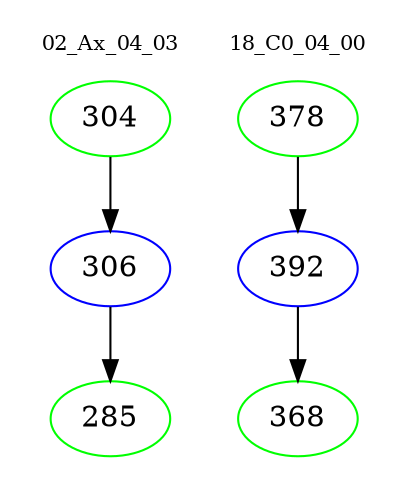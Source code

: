 digraph{
subgraph cluster_0 {
color = white
label = "02_Ax_04_03";
fontsize=10;
T0_304 [label="304", color="green"]
T0_304 -> T0_306 [color="black"]
T0_306 [label="306", color="blue"]
T0_306 -> T0_285 [color="black"]
T0_285 [label="285", color="green"]
}
subgraph cluster_1 {
color = white
label = "18_C0_04_00";
fontsize=10;
T1_378 [label="378", color="green"]
T1_378 -> T1_392 [color="black"]
T1_392 [label="392", color="blue"]
T1_392 -> T1_368 [color="black"]
T1_368 [label="368", color="green"]
}
}
